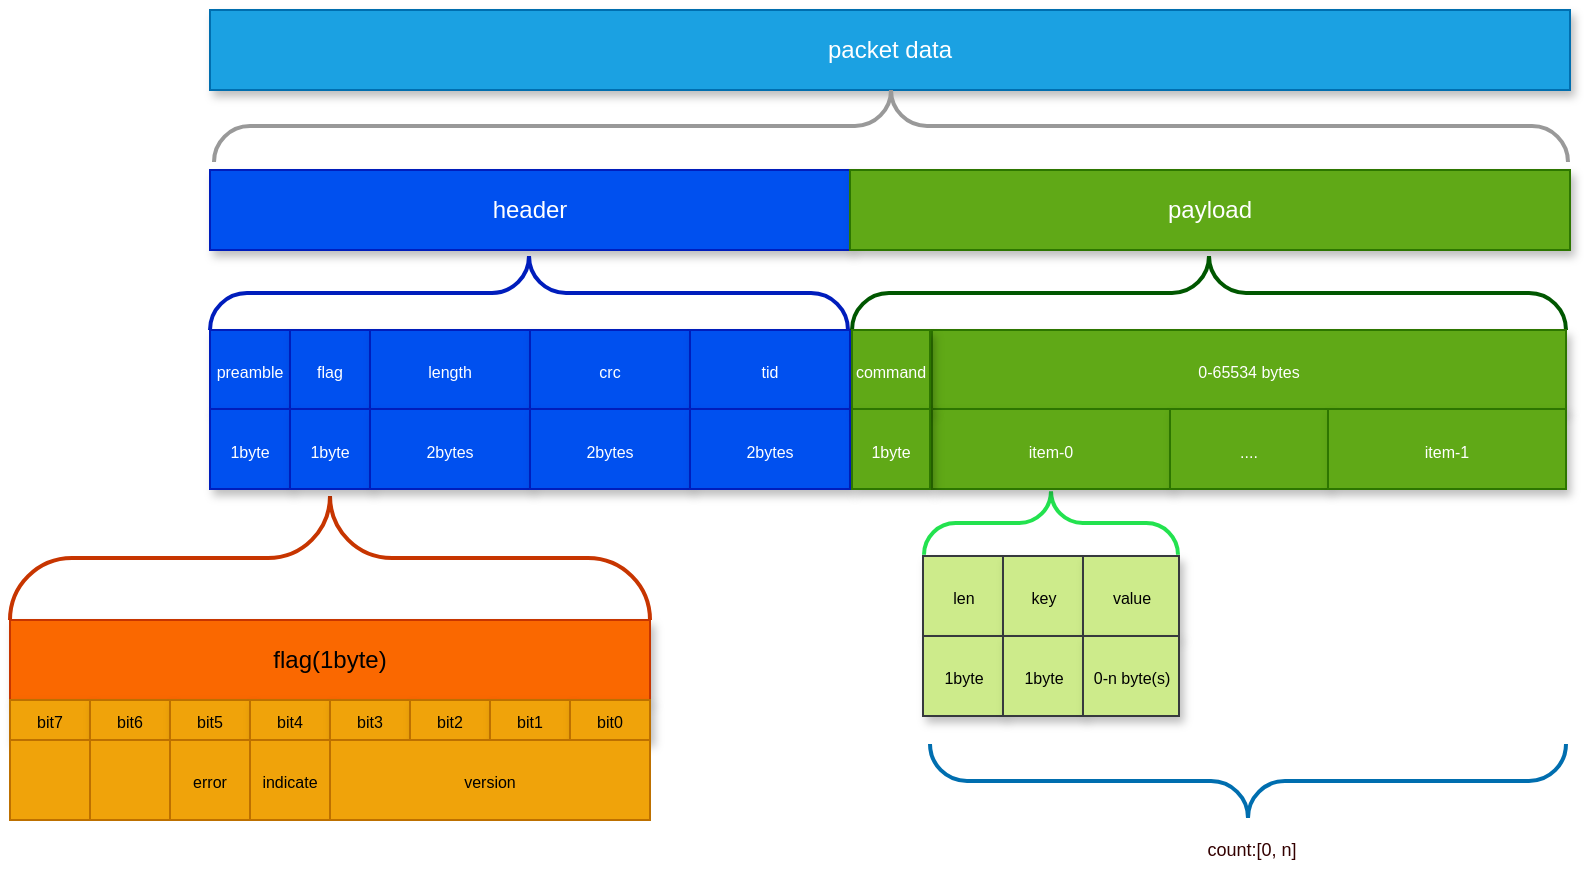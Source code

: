 <mxfile>
    <diagram name="general-packet-data-structure" id="DgObGh0K3FO2h74P8s7o">
        <mxGraphModel dx="1376" dy="984" grid="0" gridSize="10" guides="1" tooltips="1" connect="1" arrows="1" fold="1" page="1" pageScale="1" pageWidth="1169" pageHeight="1654" math="0" shadow="0">
            <root>
                <mxCell id="0"/>
                <mxCell id="1" parent="0"/>
                <mxCell id="3IAuQP8cZI7VwLqN17xs-4" value="packet data" style="rounded=0;whiteSpace=wrap;html=1;fillColor=#1ba1e2;fontColor=#ffffff;strokeColor=#006EAF;shadow=1;glass=0;" parent="1" vertex="1">
                    <mxGeometry x="280" y="240" width="680" height="40" as="geometry"/>
                </mxCell>
                <mxCell id="3IAuQP8cZI7VwLqN17xs-5" value="header" style="rounded=0;whiteSpace=wrap;html=1;fillColor=#0050ef;fontColor=#ffffff;strokeColor=#001DBC;shadow=1;glass=0;" parent="1" vertex="1">
                    <mxGeometry x="280" y="320" width="320" height="40" as="geometry"/>
                </mxCell>
                <mxCell id="3IAuQP8cZI7VwLqN17xs-6" value="payload" style="rounded=0;whiteSpace=wrap;html=1;fillColor=#60a917;fontColor=#ffffff;strokeColor=#2D7600;shadow=1;glass=0;" parent="1" vertex="1">
                    <mxGeometry x="600" y="320" width="360" height="40" as="geometry"/>
                </mxCell>
                <mxCell id="3IAuQP8cZI7VwLqN17xs-7" value="&lt;font style=&quot;font-size: 8px; color: rgb(255, 255, 255);&quot;&gt;preamble&lt;/font&gt;" style="rounded=0;whiteSpace=wrap;html=1;fillColor=#0050ef;fontColor=#FFFFFF;strokeColor=#001DBC;shadow=1;glass=0;" parent="1" vertex="1">
                    <mxGeometry x="280" y="400" width="40" height="40" as="geometry"/>
                </mxCell>
                <mxCell id="3IAuQP8cZI7VwLqN17xs-8" value="&lt;font style=&quot;font-size: 8px; color: rgb(255, 255, 255);&quot;&gt;flag&lt;/font&gt;" style="rounded=0;whiteSpace=wrap;html=1;fillColor=#0050ef;fontColor=#FFFFFF;strokeColor=#001DBC;shadow=1;glass=0;" parent="1" vertex="1">
                    <mxGeometry x="320" y="400" width="40" height="40" as="geometry"/>
                </mxCell>
                <mxCell id="3IAuQP8cZI7VwLqN17xs-9" value="&lt;font style=&quot;font-size: 8px; color: rgb(255, 255, 255);&quot;&gt;length&lt;/font&gt;" style="rounded=0;whiteSpace=wrap;html=1;fillColor=#0050ef;fontColor=#FFFFFF;strokeColor=#001DBC;shadow=1;glass=0;" parent="1" vertex="1">
                    <mxGeometry x="360" y="400" width="80" height="40" as="geometry"/>
                </mxCell>
                <mxCell id="3IAuQP8cZI7VwLqN17xs-10" value="&lt;font style=&quot;font-size: 8px; color: rgb(255, 255, 255);&quot;&gt;crc&lt;/font&gt;" style="rounded=0;whiteSpace=wrap;html=1;fillColor=#0050ef;fontColor=#FFFFFF;strokeColor=#001DBC;shadow=1;glass=0;" parent="1" vertex="1">
                    <mxGeometry x="440" y="400" width="80" height="40" as="geometry"/>
                </mxCell>
                <mxCell id="3IAuQP8cZI7VwLqN17xs-11" value="&lt;font style=&quot;font-size: 8px; color: rgb(255, 255, 255);&quot;&gt;tid&lt;/font&gt;" style="rounded=0;whiteSpace=wrap;html=1;fillColor=#0050ef;fontColor=#FFFFFF;strokeColor=#001DBC;shadow=1;glass=0;" parent="1" vertex="1">
                    <mxGeometry x="520" y="400" width="80" height="40" as="geometry"/>
                </mxCell>
                <mxCell id="3IAuQP8cZI7VwLqN17xs-13" value="&lt;span style=&quot;font-size: 8px;&quot;&gt;len&lt;/span&gt;" style="rounded=0;whiteSpace=wrap;html=1;fillColor=#cdeb8b;strokeColor=#36393d;shadow=1;glass=0;" parent="1" vertex="1">
                    <mxGeometry x="636.5" y="513" width="40" height="40" as="geometry"/>
                </mxCell>
                <mxCell id="3IAuQP8cZI7VwLqN17xs-14" value="&lt;span style=&quot;font-size: 8px;&quot;&gt;key&lt;/span&gt;" style="rounded=0;whiteSpace=wrap;html=1;fillColor=#cdeb8b;strokeColor=#36393d;shadow=1;glass=0;" parent="1" vertex="1">
                    <mxGeometry x="676.5" y="513" width="40" height="40" as="geometry"/>
                </mxCell>
                <mxCell id="3IAuQP8cZI7VwLqN17xs-15" value="&lt;span style=&quot;font-size: 8px;&quot;&gt;value&lt;/span&gt;" style="rounded=0;whiteSpace=wrap;html=1;fillColor=#cdeb8b;strokeColor=#36393d;shadow=1;glass=0;" parent="1" vertex="1">
                    <mxGeometry x="716.5" y="513" width="48" height="40" as="geometry"/>
                </mxCell>
                <mxCell id="3IAuQP8cZI7VwLqN17xs-23" value="" style="verticalLabelPosition=bottom;shadow=0;dashed=0;align=center;html=1;verticalAlign=top;strokeWidth=2;shape=mxgraph.mockup.markup.curlyBrace;whiteSpace=wrap;strokeColor=#999999;rounded=0;glass=0;fontFamily=Helvetica;fontSize=12;fontColor=#ffffff;fillColor=#1ba1e2;" parent="1" vertex="1">
                    <mxGeometry x="282" y="280" width="677" height="36" as="geometry"/>
                </mxCell>
                <mxCell id="3IAuQP8cZI7VwLqN17xs-24" value="" style="verticalLabelPosition=bottom;shadow=0;dashed=0;align=center;html=1;verticalAlign=top;strokeWidth=2;shape=mxgraph.mockup.markup.curlyBrace;whiteSpace=wrap;strokeColor=#001DBC;rounded=0;glass=0;fontFamily=Helvetica;fontSize=12;fontColor=#ffffff;fillColor=#0050ef;" parent="1" vertex="1">
                    <mxGeometry x="280" y="363" width="319" height="37" as="geometry"/>
                </mxCell>
                <mxCell id="3IAuQP8cZI7VwLqN17xs-25" value="" style="verticalLabelPosition=bottom;shadow=0;dashed=0;align=center;html=1;verticalAlign=top;strokeWidth=2;shape=mxgraph.mockup.markup.curlyBrace;whiteSpace=wrap;strokeColor=#005700;rounded=0;glass=0;fontFamily=Helvetica;fontSize=12;fontColor=#ffffff;fillColor=#008a00;" parent="1" vertex="1">
                    <mxGeometry x="601" y="363" width="357" height="37" as="geometry"/>
                </mxCell>
                <mxCell id="3IAuQP8cZI7VwLqN17xs-28" value="" style="verticalLabelPosition=bottom;shadow=0;dashed=0;align=center;html=1;verticalAlign=top;strokeWidth=2;shape=mxgraph.mockup.markup.curlyBrace;whiteSpace=wrap;strokeColor=light-dark(#23E24F,#008305);rounded=0;glass=0;fontFamily=Helvetica;fontSize=12;fontColor=#ffffff;fillColor=none;rotation=0;" parent="1" vertex="1">
                    <mxGeometry x="637" y="477" width="127" height="39" as="geometry"/>
                </mxCell>
                <mxCell id="3IAuQP8cZI7VwLqN17xs-35" value="" style="verticalLabelPosition=bottom;shadow=0;dashed=0;align=center;html=1;verticalAlign=top;strokeWidth=2;shape=mxgraph.mockup.markup.curlyBrace;whiteSpace=wrap;strokeColor=#006EAF;rounded=0;glass=0;fontFamily=Helvetica;fontSize=12;fontColor=#ffffff;fillColor=#1ba1e2;rotation=-180;" parent="1" vertex="1">
                    <mxGeometry x="640" y="607" width="318" height="37" as="geometry"/>
                </mxCell>
                <mxCell id="3IAuQP8cZI7VwLqN17xs-36" value="&lt;font style=&quot;font-size: 9px;&quot; color=&quot;#330000&quot;&gt;count:[0, n]&lt;/font&gt;" style="text;html=1;align=center;verticalAlign=middle;whiteSpace=wrap;rounded=0;fontFamily=Helvetica;fontSize=12;fontColor=#ffffff;" parent="1" vertex="1">
                    <mxGeometry x="733.5" y="644" width="134" height="30" as="geometry"/>
                </mxCell>
                <mxCell id="3IAuQP8cZI7VwLqN17xs-46" value="flag(1byte)" style="rounded=0;whiteSpace=wrap;html=1;fillColor=#fa6800;fontColor=#000000;strokeColor=#C73500;shadow=1;glass=0;" parent="1" vertex="1">
                    <mxGeometry x="180" y="545" width="320" height="40" as="geometry"/>
                </mxCell>
                <mxCell id="3IAuQP8cZI7VwLqN17xs-47" value="" style="verticalLabelPosition=bottom;shadow=0;dashed=0;align=center;html=1;verticalAlign=top;strokeWidth=2;shape=mxgraph.mockup.markup.curlyBrace;whiteSpace=wrap;strokeColor=#C73500;rounded=0;glass=0;fontFamily=Helvetica;fontSize=12;fontColor=#000000;fillColor=#fa6800;" parent="1" vertex="1">
                    <mxGeometry x="180" y="483" width="320" height="62" as="geometry"/>
                </mxCell>
                <mxCell id="3IAuQP8cZI7VwLqN17xs-49" value="&lt;font style=&quot;font-size: 8px;&quot;&gt;bit7&lt;/font&gt;" style="rounded=0;whiteSpace=wrap;html=1;fillColor=#f0a30a;fontColor=#000000;strokeColor=#BD7000;shadow=1;glass=0;" parent="1" vertex="1">
                    <mxGeometry x="180" y="585" width="40" height="20" as="geometry"/>
                </mxCell>
                <mxCell id="3IAuQP8cZI7VwLqN17xs-50" value="&lt;font style=&quot;font-size: 8px;&quot;&gt;bit6&lt;/font&gt;" style="rounded=0;whiteSpace=wrap;html=1;fillColor=#f0a30a;fontColor=#000000;strokeColor=#BD7000;shadow=1;glass=0;" parent="1" vertex="1">
                    <mxGeometry x="220" y="585" width="40" height="20" as="geometry"/>
                </mxCell>
                <mxCell id="3IAuQP8cZI7VwLqN17xs-54" value="&lt;font style=&quot;font-size: 8px;&quot;&gt;bit5&lt;/font&gt;" style="rounded=0;whiteSpace=wrap;html=1;fillColor=#f0a30a;fontColor=#000000;strokeColor=#BD7000;shadow=1;glass=0;" parent="1" vertex="1">
                    <mxGeometry x="260" y="585" width="40" height="20" as="geometry"/>
                </mxCell>
                <mxCell id="3IAuQP8cZI7VwLqN17xs-55" value="&lt;font style=&quot;font-size: 8px;&quot;&gt;bit4&lt;/font&gt;" style="rounded=0;whiteSpace=wrap;html=1;fillColor=#f0a30a;fontColor=#000000;strokeColor=#BD7000;shadow=1;glass=0;" parent="1" vertex="1">
                    <mxGeometry x="300" y="585" width="40" height="20" as="geometry"/>
                </mxCell>
                <mxCell id="3IAuQP8cZI7VwLqN17xs-56" value="&lt;font style=&quot;font-size: 8px;&quot;&gt;bit3&lt;/font&gt;" style="rounded=0;whiteSpace=wrap;html=1;fillColor=#f0a30a;fontColor=#000000;strokeColor=#BD7000;shadow=1;glass=0;" parent="1" vertex="1">
                    <mxGeometry x="340" y="585" width="40" height="20" as="geometry"/>
                </mxCell>
                <mxCell id="3IAuQP8cZI7VwLqN17xs-57" value="&lt;font style=&quot;font-size: 8px;&quot;&gt;bit2&lt;/font&gt;" style="rounded=0;whiteSpace=wrap;html=1;fillColor=#f0a30a;fontColor=#000000;strokeColor=#BD7000;shadow=1;glass=0;" parent="1" vertex="1">
                    <mxGeometry x="380" y="585" width="40" height="20" as="geometry"/>
                </mxCell>
                <mxCell id="3IAuQP8cZI7VwLqN17xs-58" value="&lt;font style=&quot;font-size: 8px;&quot;&gt;bit1&lt;/font&gt;" style="rounded=0;whiteSpace=wrap;html=1;fillColor=#f0a30a;fontColor=#000000;strokeColor=#BD7000;shadow=1;glass=0;" parent="1" vertex="1">
                    <mxGeometry x="420" y="585" width="40" height="20" as="geometry"/>
                </mxCell>
                <mxCell id="3IAuQP8cZI7VwLqN17xs-59" value="&lt;font style=&quot;font-size: 8px;&quot;&gt;bit0&lt;/font&gt;" style="rounded=0;whiteSpace=wrap;html=1;fillColor=#f0a30a;fontColor=#000000;strokeColor=#BD7000;shadow=1;glass=0;" parent="1" vertex="1">
                    <mxGeometry x="460" y="585" width="40" height="20" as="geometry"/>
                </mxCell>
                <mxCell id="3IAuQP8cZI7VwLqN17xs-64" value="" style="group;shadow=0;" parent="1" vertex="1" connectable="0">
                    <mxGeometry x="180" y="605" width="320" height="40" as="geometry"/>
                </mxCell>
                <mxCell id="3IAuQP8cZI7VwLqN17xs-63" value="&lt;font style=&quot;font-size: 8px;&quot;&gt;error&lt;/font&gt;" style="rounded=0;whiteSpace=wrap;html=1;fillColor=#f0a30a;fontColor=#000000;strokeColor=#BD7000;shadow=0;glass=0;" parent="3IAuQP8cZI7VwLqN17xs-64" vertex="1">
                    <mxGeometry x="80" width="40" height="40" as="geometry"/>
                </mxCell>
                <mxCell id="3IAuQP8cZI7VwLqN17xs-45" value="&lt;font style=&quot;font-size: 8px;&quot;&gt;version&lt;/font&gt;" style="rounded=0;whiteSpace=wrap;html=1;fillColor=#f0a30a;fontColor=#000000;strokeColor=#BD7000;shadow=0;glass=0;" parent="3IAuQP8cZI7VwLqN17xs-64" vertex="1">
                    <mxGeometry x="160" width="160" height="40" as="geometry"/>
                </mxCell>
                <mxCell id="3IAuQP8cZI7VwLqN17xs-41" value="" style="rounded=0;whiteSpace=wrap;html=1;fillColor=#f0a30a;fontColor=#000000;strokeColor=#BD7000;shadow=0;glass=0;" parent="3IAuQP8cZI7VwLqN17xs-64" vertex="1">
                    <mxGeometry width="40" height="40" as="geometry"/>
                </mxCell>
                <mxCell id="3IAuQP8cZI7VwLqN17xs-60" value="&lt;font style=&quot;font-size: 8px;&quot;&gt;indicate&lt;/font&gt;" style="rounded=0;whiteSpace=wrap;html=1;fillColor=#f0a30a;fontColor=#000000;strokeColor=#BD7000;shadow=0;glass=0;" parent="3IAuQP8cZI7VwLqN17xs-64" vertex="1">
                    <mxGeometry x="120" width="40" height="40" as="geometry"/>
                </mxCell>
                <mxCell id="3IAuQP8cZI7VwLqN17xs-42" value="" style="rounded=0;whiteSpace=wrap;html=1;fillColor=#f0a30a;fontColor=#000000;strokeColor=#BD7000;shadow=0;glass=0;" parent="3IAuQP8cZI7VwLqN17xs-64" vertex="1">
                    <mxGeometry x="40" width="40" height="40" as="geometry"/>
                </mxCell>
                <mxCell id="2" value="&lt;font style=&quot;font-size: 8px; color: rgb(255, 255, 255);&quot;&gt;1byte&lt;/font&gt;" style="rounded=0;whiteSpace=wrap;html=1;fillColor=#0050ef;fontColor=#FFFFFF;strokeColor=#001DBC;shadow=1;glass=0;" parent="1" vertex="1">
                    <mxGeometry x="280" y="439.5" width="40" height="40" as="geometry"/>
                </mxCell>
                <mxCell id="3" value="&lt;font style=&quot;font-size: 8px; color: rgb(255, 255, 255);&quot;&gt;1byte&lt;/font&gt;" style="rounded=0;whiteSpace=wrap;html=1;fillColor=#0050ef;fontColor=#FFFFFF;strokeColor=#001DBC;shadow=1;glass=0;" parent="1" vertex="1">
                    <mxGeometry x="320" y="439.5" width="40" height="40" as="geometry"/>
                </mxCell>
                <mxCell id="4" value="&lt;font style=&quot;font-size: 8px; color: rgb(255, 255, 255);&quot;&gt;2bytes&lt;/font&gt;" style="rounded=0;whiteSpace=wrap;html=1;fillColor=#0050ef;fontColor=#FFFFFF;strokeColor=#001DBC;shadow=1;glass=0;" parent="1" vertex="1">
                    <mxGeometry x="360" y="439.5" width="80" height="40" as="geometry"/>
                </mxCell>
                <mxCell id="5" value="&lt;font style=&quot;font-size: 8px; color: rgb(255, 255, 255);&quot;&gt;2bytes&lt;/font&gt;" style="rounded=0;whiteSpace=wrap;html=1;fillColor=#0050ef;fontColor=#FFFFFF;strokeColor=#001DBC;shadow=1;glass=0;" parent="1" vertex="1">
                    <mxGeometry x="440" y="439.5" width="80" height="40" as="geometry"/>
                </mxCell>
                <mxCell id="6" value="&lt;font style=&quot;font-size: 8px; color: rgb(255, 255, 255);&quot;&gt;2bytes&lt;/font&gt;" style="rounded=0;whiteSpace=wrap;html=1;fillColor=#0050ef;fontColor=#FFFFFF;strokeColor=#001DBC;shadow=1;glass=0;" parent="1" vertex="1">
                    <mxGeometry x="520" y="439.5" width="80" height="40" as="geometry"/>
                </mxCell>
                <mxCell id="8" value="&lt;span style=&quot;font-size: 8px;&quot;&gt;0-65534 bytes&lt;/span&gt;" style="rounded=0;whiteSpace=wrap;html=1;fillColor=#60a917;fontColor=#ffffff;strokeColor=#2D7600;shadow=1;glass=0;" parent="1" vertex="1">
                    <mxGeometry x="641" y="400" width="317" height="40" as="geometry"/>
                </mxCell>
                <mxCell id="3IAuQP8cZI7VwLqN17xs-65" value="&lt;span style=&quot;font-size: 8px;&quot;&gt;item-0&lt;/span&gt;" style="rounded=0;whiteSpace=wrap;html=1;fillColor=#60a917;fontColor=#ffffff;strokeColor=#2D7600;shadow=1;glass=0;" parent="1" vertex="1">
                    <mxGeometry x="641" y="439.5" width="119" height="40" as="geometry"/>
                </mxCell>
                <mxCell id="3IAuQP8cZI7VwLqN17xs-69" value="&lt;span style=&quot;font-size: 8px;&quot;&gt;....&lt;/span&gt;" style="rounded=0;whiteSpace=wrap;html=1;fillColor=#60a917;fontColor=#ffffff;strokeColor=#2D7600;shadow=1;glass=0;" parent="1" vertex="1">
                    <mxGeometry x="760" y="439.5" width="79" height="40" as="geometry"/>
                </mxCell>
                <mxCell id="11" value="&lt;span style=&quot;font-size: 8px;&quot;&gt;1byte&lt;/span&gt;" style="rounded=0;whiteSpace=wrap;html=1;fillColor=#cdeb8b;strokeColor=#36393d;shadow=1;glass=0;" parent="1" vertex="1">
                    <mxGeometry x="636.5" y="553" width="40" height="40" as="geometry"/>
                </mxCell>
                <mxCell id="12" value="&lt;span style=&quot;font-size: 8px;&quot;&gt;1byte&lt;/span&gt;" style="rounded=0;whiteSpace=wrap;html=1;fillColor=#cdeb8b;strokeColor=#36393d;shadow=1;glass=0;" parent="1" vertex="1">
                    <mxGeometry x="676.5" y="553" width="40" height="40" as="geometry"/>
                </mxCell>
                <mxCell id="13" value="&lt;span style=&quot;font-size: 8px;&quot;&gt;0-n byte(s)&lt;/span&gt;" style="rounded=0;whiteSpace=wrap;html=1;fillColor=#cdeb8b;strokeColor=#36393d;shadow=1;glass=0;" parent="1" vertex="1">
                    <mxGeometry x="716.5" y="553" width="48" height="40" as="geometry"/>
                </mxCell>
                <mxCell id="3IAuQP8cZI7VwLqN17xs-66" value="&lt;span style=&quot;font-size: 8px;&quot;&gt;item-1&lt;/span&gt;" style="rounded=0;whiteSpace=wrap;html=1;fillColor=#60a917;fontColor=#ffffff;strokeColor=#2D7600;shadow=1;glass=0;" parent="1" vertex="1">
                    <mxGeometry x="839" y="439.5" width="119" height="40" as="geometry"/>
                </mxCell>
                <mxCell id="3IAuQP8cZI7VwLqN17xs-12" value="&lt;span style=&quot;font-size: 8px;&quot;&gt;command&lt;/span&gt;" style="rounded=0;whiteSpace=wrap;html=1;fillColor=#60a917;fontColor=#ffffff;strokeColor=#2D7600;shadow=1;glass=0;" parent="1" vertex="1">
                    <mxGeometry x="601" y="400" width="39" height="40" as="geometry"/>
                </mxCell>
                <mxCell id="7" value="&lt;span style=&quot;font-size: 8px;&quot;&gt;1byte&lt;/span&gt;" style="rounded=0;whiteSpace=wrap;html=1;fillColor=#60a917;fontColor=#ffffff;strokeColor=#2D7600;shadow=1;glass=0;" parent="1" vertex="1">
                    <mxGeometry x="601" y="439.5" width="39" height="40" as="geometry"/>
                </mxCell>
            </root>
        </mxGraphModel>
    </diagram>
    <diagram id="hVCCTrjyFrvwT1X99eSC" name="SOS-report-server">
        <mxGraphModel dx="786" dy="562" grid="0" gridSize="10" guides="1" tooltips="1" connect="1" arrows="1" fold="1" page="1" pageScale="1" pageWidth="827" pageHeight="1169" math="0" shadow="0">
            <root>
                <mxCell id="0"/>
                <mxCell id="1" parent="0"/>
                <mxCell id="q0mAjFtpMTi6tQAR1tSb-1" value="Device" style="shape=umlLifeline;perimeter=lifelinePerimeter;whiteSpace=wrap;html=1;container=1;dropTarget=0;collapsible=0;recursiveResize=0;outlineConnect=0;portConstraint=eastwest;newEdgeStyle={&quot;edgeStyle&quot;:&quot;elbowEdgeStyle&quot;,&quot;elbow&quot;:&quot;vertical&quot;,&quot;curved&quot;:0,&quot;rounded&quot;:0};" vertex="1" parent="1">
                    <mxGeometry x="280" y="280" width="100" height="525" as="geometry"/>
                </mxCell>
                <mxCell id="q0mAjFtpMTi6tQAR1tSb-9" value="" style="html=1;points=[[0,0,0,0,5],[0,1,0,0,-5],[1,0,0,0,5],[1,1,0,0,-5]];perimeter=orthogonalPerimeter;outlineConnect=0;targetShapes=umlLifeline;portConstraint=eastwest;newEdgeStyle={&quot;curved&quot;:0,&quot;rounded&quot;:0};" vertex="1" parent="q0mAjFtpMTi6tQAR1tSb-1">
                    <mxGeometry x="45" y="112" width="10" height="394" as="geometry"/>
                </mxCell>
                <mxCell id="qU9w0UplLmw-9oxBHpuN-3" value="" style="html=1;points=[[0,0,0,0,5],[0,1,0,0,-5],[1,0,0,0,5],[1,1,0,0,-5]];perimeter=orthogonalPerimeter;outlineConnect=0;targetShapes=umlLifeline;portConstraint=eastwest;newEdgeStyle={&quot;curved&quot;:0,&quot;rounded&quot;:0};" vertex="1" parent="q0mAjFtpMTi6tQAR1tSb-1">
                    <mxGeometry x="45" y="317" width="10" height="40" as="geometry"/>
                </mxCell>
                <mxCell id="q0mAjFtpMTi6tQAR1tSb-2" value="Server" style="shape=umlLifeline;perimeter=lifelinePerimeter;whiteSpace=wrap;html=1;container=1;dropTarget=0;collapsible=0;recursiveResize=0;outlineConnect=0;portConstraint=eastwest;newEdgeStyle={&quot;edgeStyle&quot;:&quot;elbowEdgeStyle&quot;,&quot;elbow&quot;:&quot;vertical&quot;,&quot;curved&quot;:0,&quot;rounded&quot;:0};" vertex="1" parent="1">
                    <mxGeometry x="560" y="280" width="100" height="528" as="geometry"/>
                </mxCell>
                <mxCell id="q0mAjFtpMTi6tQAR1tSb-13" value="" style="html=1;points=[[0,0,0,0,5],[0,1,0,0,-5],[1,0,0,0,5],[1,1,0,0,-5]];perimeter=orthogonalPerimeter;outlineConnect=0;targetShapes=umlLifeline;portConstraint=eastwest;newEdgeStyle={&quot;curved&quot;:0,&quot;rounded&quot;:0};" vertex="1" parent="q0mAjFtpMTi6tQAR1tSb-2">
                    <mxGeometry x="45" y="127" width="10" height="62" as="geometry"/>
                </mxCell>
                <mxCell id="q0mAjFtpMTi6tQAR1tSb-14" value="&lt;font style=&quot;font-size: 7px;&quot;&gt;deviceId/AlarmCode/DeviceStatus&lt;/font&gt;&lt;div&gt;&lt;font style=&quot;font-size: 7px;&quot;&gt;/Location(GPS/GSM/BLE/HomeBeacon/Beacon/HomeWiFi)&lt;/font&gt;&lt;/div&gt;" style="html=1;verticalAlign=bottom;endArrow=block;curved=0;rounded=0;entryX=0;entryY=0;entryDx=0;entryDy=5;align=center;" edge="1" target="q0mAjFtpMTi6tQAR1tSb-13" parent="1" source="q0mAjFtpMTi6tQAR1tSb-9">
                    <mxGeometry relative="1" as="geometry">
                        <mxPoint x="535" y="365" as="sourcePoint"/>
                        <mxPoint as="offset"/>
                    </mxGeometry>
                </mxCell>
                <mxCell id="q0mAjFtpMTi6tQAR1tSb-15" value="&lt;font style=&quot;font-size: 7px;&quot;&gt;ack(0xAB 40 01 00 42 20 xx xx 02)&lt;/font&gt;&lt;div&gt;&lt;font style=&quot;font-size: 7px;&quot;&gt;(xx xx is &lt;b&gt;Transcation Identify&lt;/b&gt; number )&amp;nbsp;&lt;/font&gt;&lt;/div&gt;" style="html=1;verticalAlign=bottom;endArrow=open;dashed=1;endSize=8;curved=0;rounded=0;exitX=0;exitY=1;exitDx=0;exitDy=-5;" edge="1" source="q0mAjFtpMTi6tQAR1tSb-13" parent="1" target="q0mAjFtpMTi6tQAR1tSb-9">
                    <mxGeometry relative="1" as="geometry">
                        <mxPoint x="535" y="435" as="targetPoint"/>
                        <mxPoint as="offset"/>
                    </mxGeometry>
                </mxCell>
                <mxCell id="q0mAjFtpMTi6tQAR1tSb-16" value="SOS report to server" style="text;html=1;align=center;verticalAlign=middle;whiteSpace=wrap;rounded=0;" vertex="1" parent="1">
                    <mxGeometry x="320" y="230" width="320" height="30" as="geometry"/>
                </mxCell>
                <mxCell id="qU9w0UplLmw-9oxBHpuN-1" value="ack received, alert success" style="shape=note;strokeWidth=2;fontSize=7;size=20;whiteSpace=wrap;html=1;fillColor=#fff2cc;strokeColor=#d6b656;fontColor=#666600;" vertex="1" parent="1">
                    <mxGeometry x="339" y="482" width="127" height="29" as="geometry"/>
                </mxCell>
            </root>
        </mxGraphModel>
    </diagram>
    <diagram id="-3y3wqpMXb_duQvqtmg5" name="file-create-file-write">
        <mxGraphModel dx="1147" dy="820" grid="1" gridSize="10" guides="1" tooltips="1" connect="1" arrows="1" fold="1" page="1" pageScale="1" pageWidth="827" pageHeight="1169" math="0" shadow="0">
            <root>
                <mxCell id="0"/>
                <mxCell id="1" parent="0"/>
                <mxCell id="mkkl-mxrbXYE4HJO0zSJ-1" value="Host" style="shape=umlLifeline;perimeter=lifelinePerimeter;whiteSpace=wrap;html=1;container=1;dropTarget=0;collapsible=0;recursiveResize=0;outlineConnect=0;portConstraint=eastwest;newEdgeStyle={&quot;curved&quot;:0,&quot;rounded&quot;:0};" vertex="1" parent="1">
                    <mxGeometry x="120" y="200" width="100" height="720" as="geometry"/>
                </mxCell>
                <mxCell id="mkkl-mxrbXYE4HJO0zSJ-4" value="" style="html=1;points=[[0,0,0,0,5],[0,1,0,0,-5],[1,0,0,0,5],[1,1,0,0,-5]];perimeter=orthogonalPerimeter;outlineConnect=0;targetShapes=umlLifeline;portConstraint=eastwest;newEdgeStyle={&quot;curved&quot;:0,&quot;rounded&quot;:0};" vertex="1" parent="mkkl-mxrbXYE4HJO0zSJ-1">
                    <mxGeometry x="45" y="80" width="10" height="640" as="geometry"/>
                </mxCell>
                <mxCell id="mkkl-mxrbXYE4HJO0zSJ-14" value="repeat" style="shape=umlFrame;whiteSpace=wrap;html=1;pointerEvents=0;" vertex="1" parent="mkkl-mxrbXYE4HJO0zSJ-1">
                    <mxGeometry y="320" width="410" height="135" as="geometry"/>
                </mxCell>
                <mxCell id="mkkl-mxrbXYE4HJO0zSJ-15" value="" style="html=1;points=[[0,0,0,0,5],[0,1,0,0,-5],[1,0,0,0,5],[1,1,0,0,-5]];perimeter=orthogonalPerimeter;outlineConnect=0;targetShapes=umlLifeline;portConstraint=eastwest;newEdgeStyle={&quot;curved&quot;:0,&quot;rounded&quot;:0};" vertex="1" parent="mkkl-mxrbXYE4HJO0zSJ-1">
                    <mxGeometry x="325" y="355" width="10" height="80" as="geometry"/>
                </mxCell>
                <mxCell id="mkkl-mxrbXYE4HJO0zSJ-16" value="write file content(key=0x11)" style="html=1;verticalAlign=bottom;endArrow=block;curved=0;rounded=0;entryX=0;entryY=0;entryDx=0;entryDy=5;" edge="1" target="mkkl-mxrbXYE4HJO0zSJ-15" parent="mkkl-mxrbXYE4HJO0zSJ-1">
                    <mxGeometry relative="1" as="geometry">
                        <mxPoint x="55" y="360" as="sourcePoint"/>
                    </mxGeometry>
                </mxCell>
                <mxCell id="mkkl-mxrbXYE4HJO0zSJ-17" value="content received" style="html=1;verticalAlign=bottom;endArrow=open;dashed=1;endSize=8;curved=0;rounded=0;exitX=0;exitY=1;exitDx=0;exitDy=-5;" edge="1" source="mkkl-mxrbXYE4HJO0zSJ-15" parent="mkkl-mxrbXYE4HJO0zSJ-1">
                    <mxGeometry relative="1" as="geometry">
                        <mxPoint x="55" y="430" as="targetPoint"/>
                    </mxGeometry>
                </mxCell>
                <mxCell id="mkkl-mxrbXYE4HJO0zSJ-28" value="" style="html=1;points=[[0,0,0,0,5],[0,1,0,0,-5],[1,0,0,0,5],[1,1,0,0,-5]];perimeter=orthogonalPerimeter;outlineConnect=0;targetShapes=umlLifeline;portConstraint=eastwest;newEdgeStyle={&quot;curved&quot;:0,&quot;rounded&quot;:0};" vertex="1" parent="mkkl-mxrbXYE4HJO0zSJ-1">
                    <mxGeometry x="325" y="385" width="10" height="40" as="geometry"/>
                </mxCell>
                <mxCell id="mkkl-mxrbXYE4HJO0zSJ-29" value="write file" style="html=1;align=left;spacingLeft=2;endArrow=block;rounded=0;edgeStyle=orthogonalEdgeStyle;curved=0;rounded=0;" edge="1" target="mkkl-mxrbXYE4HJO0zSJ-28" parent="mkkl-mxrbXYE4HJO0zSJ-1" source="mkkl-mxrbXYE4HJO0zSJ-15">
                    <mxGeometry relative="1" as="geometry">
                        <mxPoint x="340" y="365" as="sourcePoint"/>
                        <Array as="points">
                            <mxPoint x="360" y="365"/>
                            <mxPoint x="360" y="395"/>
                        </Array>
                    </mxGeometry>
                </mxCell>
                <mxCell id="mkkl-mxrbXYE4HJO0zSJ-2" value="Device" style="shape=umlLifeline;perimeter=lifelinePerimeter;whiteSpace=wrap;html=1;container=1;dropTarget=0;collapsible=0;recursiveResize=0;outlineConnect=0;portConstraint=eastwest;newEdgeStyle={&quot;curved&quot;:0,&quot;rounded&quot;:0};" vertex="1" parent="1">
                    <mxGeometry x="400" y="200" width="100" height="720" as="geometry"/>
                </mxCell>
                <mxCell id="mkkl-mxrbXYE4HJO0zSJ-11" value="" style="html=1;points=[[0,0,0,0,5],[0,1,0,0,-5],[1,0,0,0,5],[1,1,0,0,-5]];perimeter=orthogonalPerimeter;outlineConnect=0;targetShapes=umlLifeline;portConstraint=eastwest;newEdgeStyle={&quot;curved&quot;:0,&quot;rounded&quot;:0};" vertex="1" parent="mkkl-mxrbXYE4HJO0zSJ-2">
                    <mxGeometry x="45" y="90" width="10" height="80" as="geometry"/>
                </mxCell>
                <mxCell id="mkkl-mxrbXYE4HJO0zSJ-18" value="" style="html=1;points=[[0,0,0,0,5],[0,1,0,0,-5],[1,0,0,0,5],[1,1,0,0,-5]];perimeter=orthogonalPerimeter;outlineConnect=0;targetShapes=umlLifeline;portConstraint=eastwest;newEdgeStyle={&quot;curved&quot;:0,&quot;rounded&quot;:0};" vertex="1" parent="mkkl-mxrbXYE4HJO0zSJ-2">
                    <mxGeometry x="45" y="500" width="10" height="80" as="geometry"/>
                </mxCell>
                <mxCell id="mkkl-mxrbXYE4HJO0zSJ-21" value="" style="html=1;points=[[0,0,0,0,5],[0,1,0,0,-5],[1,0,0,0,5],[1,1,0,0,-5]];perimeter=orthogonalPerimeter;outlineConnect=0;targetShapes=umlLifeline;portConstraint=eastwest;newEdgeStyle={&quot;curved&quot;:0,&quot;rounded&quot;:0};" vertex="1" parent="mkkl-mxrbXYE4HJO0zSJ-2">
                    <mxGeometry x="45" y="620" width="10" height="80" as="geometry"/>
                </mxCell>
                <mxCell id="mkkl-mxrbXYE4HJO0zSJ-24" value="" style="html=1;points=[[0,0,0,0,5],[0,1,0,0,-5],[1,0,0,0,5],[1,1,0,0,-5]];perimeter=orthogonalPerimeter;outlineConnect=0;targetShapes=umlLifeline;portConstraint=eastwest;newEdgeStyle={&quot;curved&quot;:0,&quot;rounded&quot;:0};" vertex="1" parent="mkkl-mxrbXYE4HJO0zSJ-2">
                    <mxGeometry x="45" y="640" width="10" height="40" as="geometry"/>
                </mxCell>
                <mxCell id="mkkl-mxrbXYE4HJO0zSJ-25" value="resources release" style="html=1;align=left;spacingLeft=2;endArrow=block;rounded=0;edgeStyle=orthogonalEdgeStyle;curved=0;rounded=0;" edge="1" target="mkkl-mxrbXYE4HJO0zSJ-24" parent="mkkl-mxrbXYE4HJO0zSJ-2">
                    <mxGeometry relative="1" as="geometry">
                        <mxPoint x="60" y="630" as="sourcePoint"/>
                        <Array as="points">
                            <mxPoint x="80" y="660"/>
                        </Array>
                    </mxGeometry>
                </mxCell>
                <mxCell id="mkkl-mxrbXYE4HJO0zSJ-26" value="" style="html=1;points=[[0,0,0,0,5],[0,1,0,0,-5],[1,0,0,0,5],[1,1,0,0,-5]];perimeter=orthogonalPerimeter;outlineConnect=0;targetShapes=umlLifeline;portConstraint=eastwest;newEdgeStyle={&quot;curved&quot;:0,&quot;rounded&quot;:0};" vertex="1" parent="mkkl-mxrbXYE4HJO0zSJ-2">
                    <mxGeometry x="45" y="120" width="10" height="40" as="geometry"/>
                </mxCell>
                <mxCell id="mkkl-mxrbXYE4HJO0zSJ-27" value="prepare resouce" style="html=1;align=left;spacingLeft=2;endArrow=block;rounded=0;edgeStyle=orthogonalEdgeStyle;curved=0;rounded=0;" edge="1" target="mkkl-mxrbXYE4HJO0zSJ-26" parent="mkkl-mxrbXYE4HJO0zSJ-2">
                    <mxGeometry relative="1" as="geometry">
                        <mxPoint x="50" y="100" as="sourcePoint"/>
                        <Array as="points">
                            <mxPoint x="80" y="130"/>
                        </Array>
                    </mxGeometry>
                </mxCell>
                <mxCell id="mkkl-mxrbXYE4HJO0zSJ-30" value="" style="html=1;points=[[0,0,0,0,5],[0,1,0,0,-5],[1,0,0,0,5],[1,1,0,0,-5]];perimeter=orthogonalPerimeter;outlineConnect=0;targetShapes=umlLifeline;portConstraint=eastwest;newEdgeStyle={&quot;curved&quot;:0,&quot;rounded&quot;:0};" vertex="1" parent="mkkl-mxrbXYE4HJO0zSJ-2">
                    <mxGeometry x="45" y="530" width="10" height="40" as="geometry"/>
                </mxCell>
                <mxCell id="mkkl-mxrbXYE4HJO0zSJ-31" value="hash/crc calculation" style="html=1;align=left;spacingLeft=2;endArrow=block;rounded=0;edgeStyle=orthogonalEdgeStyle;curved=0;rounded=0;" edge="1" target="mkkl-mxrbXYE4HJO0zSJ-30" parent="mkkl-mxrbXYE4HJO0zSJ-2">
                    <mxGeometry relative="1" as="geometry">
                        <mxPoint x="55" y="510" as="sourcePoint"/>
                        <Array as="points">
                            <mxPoint x="85" y="540"/>
                        </Array>
                    </mxGeometry>
                </mxCell>
                <mxCell id="mkkl-mxrbXYE4HJO0zSJ-12" value="open file(key=0x10)" style="html=1;verticalAlign=bottom;endArrow=block;curved=0;rounded=0;entryX=0;entryY=0;entryDx=0;entryDy=5;" edge="1" target="mkkl-mxrbXYE4HJO0zSJ-11" parent="1" source="mkkl-mxrbXYE4HJO0zSJ-4">
                    <mxGeometry relative="1" as="geometry">
                        <mxPoint x="180" y="295" as="sourcePoint"/>
                    </mxGeometry>
                </mxCell>
                <mxCell id="mkkl-mxrbXYE4HJO0zSJ-13" value="file is open, ready" style="html=1;verticalAlign=bottom;endArrow=open;dashed=1;endSize=8;curved=0;rounded=0;exitX=0;exitY=1;exitDx=0;exitDy=-5;" edge="1" source="mkkl-mxrbXYE4HJO0zSJ-11" parent="1" target="mkkl-mxrbXYE4HJO0zSJ-4">
                    <mxGeometry relative="1" as="geometry">
                        <mxPoint x="375" y="365" as="targetPoint"/>
                    </mxGeometry>
                </mxCell>
                <mxCell id="mkkl-mxrbXYE4HJO0zSJ-19" value="file verify(key=0x1D)" style="html=1;verticalAlign=bottom;endArrow=block;curved=0;rounded=0;entryX=0;entryY=0;entryDx=0;entryDy=5;" edge="1" target="mkkl-mxrbXYE4HJO0zSJ-18" parent="1">
                    <mxGeometry relative="1" as="geometry">
                        <mxPoint x="169.81" y="705" as="sourcePoint"/>
                    </mxGeometry>
                </mxCell>
                <mxCell id="mkkl-mxrbXYE4HJO0zSJ-20" value="verify result" style="html=1;verticalAlign=bottom;endArrow=open;dashed=1;endSize=8;curved=0;rounded=0;exitX=0;exitY=1;exitDx=0;exitDy=-5;" edge="1" source="mkkl-mxrbXYE4HJO0zSJ-18" parent="1">
                    <mxGeometry relative="1" as="geometry">
                        <mxPoint x="175" y="775" as="targetPoint"/>
                    </mxGeometry>
                </mxCell>
                <mxCell id="mkkl-mxrbXYE4HJO0zSJ-22" value="file close(key=0x1F)" style="html=1;verticalAlign=bottom;endArrow=block;curved=0;rounded=0;entryX=0;entryY=0;entryDx=0;entryDy=5;" edge="1" target="mkkl-mxrbXYE4HJO0zSJ-21" parent="1">
                    <mxGeometry relative="1" as="geometry">
                        <mxPoint x="169.81" y="825" as="sourcePoint"/>
                    </mxGeometry>
                </mxCell>
                <mxCell id="mkkl-mxrbXYE4HJO0zSJ-23" value="file close result" style="html=1;verticalAlign=bottom;endArrow=open;dashed=1;endSize=8;curved=0;rounded=0;exitX=0;exitY=1;exitDx=0;exitDy=-5;" edge="1" source="mkkl-mxrbXYE4HJO0zSJ-21" parent="1">
                    <mxGeometry relative="1" as="geometry">
                        <mxPoint x="175" y="895.0" as="targetPoint"/>
                    </mxGeometry>
                </mxCell>
                <mxCell id="mkkl-mxrbXYE4HJO0zSJ-32" value="repeat" style="shape=umlFrame;whiteSpace=wrap;html=1;pointerEvents=0;" vertex="1" parent="1">
                    <mxGeometry x="120" y="380" width="410" height="120" as="geometry"/>
                </mxCell>
                <mxCell id="mkkl-mxrbXYE4HJO0zSJ-33" value="" style="html=1;points=[[0,0,0,0,5],[0,1,0,0,-5],[1,0,0,0,5],[1,1,0,0,-5]];perimeter=orthogonalPerimeter;outlineConnect=0;targetShapes=umlLifeline;portConstraint=eastwest;newEdgeStyle={&quot;curved&quot;:0,&quot;rounded&quot;:0};" vertex="1" parent="1">
                    <mxGeometry x="445" y="410" width="10" height="80" as="geometry"/>
                </mxCell>
                <mxCell id="mkkl-mxrbXYE4HJO0zSJ-34" value="file query info(key=0x1E)" style="html=1;verticalAlign=bottom;endArrow=block;curved=0;rounded=0;entryX=0;entryY=0;entryDx=0;entryDy=5;" edge="1" target="mkkl-mxrbXYE4HJO0zSJ-33" parent="1" source="mkkl-mxrbXYE4HJO0zSJ-4">
                    <mxGeometry relative="1" as="geometry">
                        <mxPoint x="375" y="415" as="sourcePoint"/>
                    </mxGeometry>
                </mxCell>
                <mxCell id="mkkl-mxrbXYE4HJO0zSJ-35" value="file info response" style="html=1;verticalAlign=bottom;endArrow=open;dashed=1;endSize=8;curved=0;rounded=0;exitX=0;exitY=1;exitDx=0;exitDy=-5;" edge="1" source="mkkl-mxrbXYE4HJO0zSJ-33" parent="1" target="mkkl-mxrbXYE4HJO0zSJ-4">
                    <mxGeometry relative="1" as="geometry">
                        <mxPoint x="375" y="485" as="targetPoint"/>
                    </mxGeometry>
                </mxCell>
            </root>
        </mxGraphModel>
    </diagram>
</mxfile>